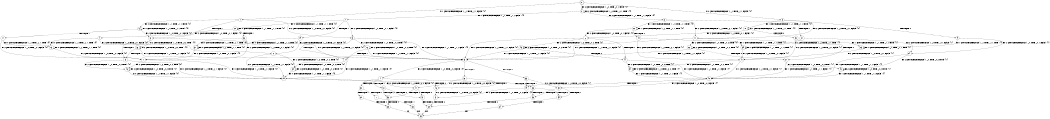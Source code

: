 digraph BCG {
size = "7, 10.5";
center = TRUE;
node [shape = circle];
0 [peripheries = 2];
0 -> 1 [label = "EX !1 !ATOMIC_EXCH_BRANCH (1, +1, TRUE, +1, 1, FALSE) !{0}"];
0 -> 2 [label = "EX !2 !ATOMIC_EXCH_BRANCH (1, +0, TRUE, +0, 1, TRUE) !{0}"];
0 -> 3 [label = "EX !0 !ATOMIC_EXCH_BRANCH (1, +1, TRUE, +1, 1, FALSE) !{0}"];
1 -> 4 [label = "TERMINATE !1"];
1 -> 5 [label = "EX !2 !ATOMIC_EXCH_BRANCH (1, +0, TRUE, +0, 1, FALSE) !{0}"];
1 -> 6 [label = "EX !0 !ATOMIC_EXCH_BRANCH (1, +1, TRUE, +1, 1, TRUE) !{0}"];
2 -> 7 [label = "EX !1 !ATOMIC_EXCH_BRANCH (1, +1, TRUE, +1, 1, FALSE) !{0}"];
2 -> 8 [label = "EX !0 !ATOMIC_EXCH_BRANCH (1, +1, TRUE, +1, 1, FALSE) !{0}"];
2 -> 2 [label = "EX !2 !ATOMIC_EXCH_BRANCH (1, +0, TRUE, +0, 1, TRUE) !{0}"];
3 -> 9 [label = "TERMINATE !0"];
3 -> 10 [label = "EX !1 !ATOMIC_EXCH_BRANCH (1, +1, TRUE, +1, 1, TRUE) !{0}"];
3 -> 11 [label = "EX !2 !ATOMIC_EXCH_BRANCH (1, +0, TRUE, +0, 1, FALSE) !{0}"];
4 -> 12 [label = "EX !2 !ATOMIC_EXCH_BRANCH (1, +0, TRUE, +0, 1, FALSE) !{0}"];
4 -> 13 [label = "EX !0 !ATOMIC_EXCH_BRANCH (1, +1, TRUE, +1, 1, TRUE) !{0}"];
5 -> 14 [label = "TERMINATE !1"];
5 -> 15 [label = "EX !0 !ATOMIC_EXCH_BRANCH (1, +1, TRUE, +1, 1, FALSE) !{0}"];
5 -> 16 [label = "EX !2 !ATOMIC_EXCH_BRANCH (1, +0, TRUE, +0, 2, TRUE) !{0}"];
6 -> 17 [label = "TERMINATE !1"];
6 -> 18 [label = "EX !2 !ATOMIC_EXCH_BRANCH (1, +0, TRUE, +0, 1, FALSE) !{0}"];
6 -> 6 [label = "EX !0 !ATOMIC_EXCH_BRANCH (1, +1, TRUE, +1, 1, TRUE) !{0}"];
7 -> 19 [label = "TERMINATE !1"];
7 -> 20 [label = "EX !0 !ATOMIC_EXCH_BRANCH (1, +1, TRUE, +1, 1, TRUE) !{0}"];
7 -> 5 [label = "EX !2 !ATOMIC_EXCH_BRANCH (1, +0, TRUE, +0, 1, FALSE) !{0}"];
8 -> 21 [label = "TERMINATE !0"];
8 -> 22 [label = "EX !1 !ATOMIC_EXCH_BRANCH (1, +1, TRUE, +1, 1, TRUE) !{0}"];
8 -> 11 [label = "EX !2 !ATOMIC_EXCH_BRANCH (1, +0, TRUE, +0, 1, FALSE) !{0}"];
9 -> 23 [label = "EX !1 !ATOMIC_EXCH_BRANCH (1, +1, TRUE, +1, 1, TRUE) !{1}"];
9 -> 24 [label = "EX !2 !ATOMIC_EXCH_BRANCH (1, +0, TRUE, +0, 1, FALSE) !{1}"];
10 -> 25 [label = "TERMINATE !0"];
10 -> 26 [label = "EX !2 !ATOMIC_EXCH_BRANCH (1, +0, TRUE, +0, 1, FALSE) !{0}"];
10 -> 10 [label = "EX !1 !ATOMIC_EXCH_BRANCH (1, +1, TRUE, +1, 1, TRUE) !{0}"];
11 -> 27 [label = "TERMINATE !0"];
11 -> 15 [label = "EX !1 !ATOMIC_EXCH_BRANCH (1, +1, TRUE, +1, 1, FALSE) !{0}"];
11 -> 28 [label = "EX !2 !ATOMIC_EXCH_BRANCH (1, +0, TRUE, +0, 2, TRUE) !{0}"];
12 -> 29 [label = "EX !0 !ATOMIC_EXCH_BRANCH (1, +1, TRUE, +1, 1, FALSE) !{0}"];
12 -> 30 [label = "EX !2 !ATOMIC_EXCH_BRANCH (1, +0, TRUE, +0, 2, TRUE) !{0}"];
13 -> 31 [label = "EX !2 !ATOMIC_EXCH_BRANCH (1, +0, TRUE, +0, 1, FALSE) !{0}"];
13 -> 13 [label = "EX !0 !ATOMIC_EXCH_BRANCH (1, +1, TRUE, +1, 1, TRUE) !{0}"];
14 -> 29 [label = "EX !0 !ATOMIC_EXCH_BRANCH (1, +1, TRUE, +1, 1, FALSE) !{0}"];
14 -> 30 [label = "EX !2 !ATOMIC_EXCH_BRANCH (1, +0, TRUE, +0, 2, TRUE) !{0}"];
15 -> 32 [label = "TERMINATE !1"];
15 -> 33 [label = "TERMINATE !0"];
15 -> 34 [label = "EX !2 !ATOMIC_EXCH_BRANCH (1, +0, TRUE, +0, 2, FALSE) !{0}"];
16 -> 14 [label = "TERMINATE !1"];
16 -> 15 [label = "EX !0 !ATOMIC_EXCH_BRANCH (1, +1, TRUE, +1, 1, FALSE) !{0}"];
16 -> 16 [label = "EX !2 !ATOMIC_EXCH_BRANCH (1, +0, TRUE, +0, 2, TRUE) !{0}"];
17 -> 31 [label = "EX !2 !ATOMIC_EXCH_BRANCH (1, +0, TRUE, +0, 1, FALSE) !{0}"];
17 -> 13 [label = "EX !0 !ATOMIC_EXCH_BRANCH (1, +1, TRUE, +1, 1, TRUE) !{0}"];
18 -> 35 [label = "TERMINATE !1"];
18 -> 36 [label = "EX !2 !ATOMIC_EXCH_BRANCH (1, +0, TRUE, +0, 2, TRUE) !{0}"];
18 -> 15 [label = "EX !0 !ATOMIC_EXCH_BRANCH (1, +1, TRUE, +1, 1, FALSE) !{0}"];
19 -> 37 [label = "EX !0 !ATOMIC_EXCH_BRANCH (1, +1, TRUE, +1, 1, TRUE) !{0}"];
19 -> 12 [label = "EX !2 !ATOMIC_EXCH_BRANCH (1, +0, TRUE, +0, 1, FALSE) !{0}"];
20 -> 38 [label = "TERMINATE !1"];
20 -> 18 [label = "EX !2 !ATOMIC_EXCH_BRANCH (1, +0, TRUE, +0, 1, FALSE) !{0}"];
20 -> 20 [label = "EX !0 !ATOMIC_EXCH_BRANCH (1, +1, TRUE, +1, 1, TRUE) !{0}"];
21 -> 39 [label = "EX !1 !ATOMIC_EXCH_BRANCH (1, +1, TRUE, +1, 1, TRUE) !{1}"];
21 -> 24 [label = "EX !2 !ATOMIC_EXCH_BRANCH (1, +0, TRUE, +0, 1, FALSE) !{1}"];
22 -> 40 [label = "TERMINATE !0"];
22 -> 26 [label = "EX !2 !ATOMIC_EXCH_BRANCH (1, +0, TRUE, +0, 1, FALSE) !{0}"];
22 -> 22 [label = "EX !1 !ATOMIC_EXCH_BRANCH (1, +1, TRUE, +1, 1, TRUE) !{0}"];
23 -> 41 [label = "EX !2 !ATOMIC_EXCH_BRANCH (1, +0, TRUE, +0, 1, FALSE) !{1}"];
23 -> 23 [label = "EX !1 !ATOMIC_EXCH_BRANCH (1, +1, TRUE, +1, 1, TRUE) !{1}"];
24 -> 42 [label = "EX !1 !ATOMIC_EXCH_BRANCH (1, +1, TRUE, +1, 1, FALSE) !{1}"];
24 -> 43 [label = "EX !2 !ATOMIC_EXCH_BRANCH (1, +0, TRUE, +0, 2, TRUE) !{1}"];
25 -> 41 [label = "EX !2 !ATOMIC_EXCH_BRANCH (1, +0, TRUE, +0, 1, FALSE) !{1}"];
25 -> 23 [label = "EX !1 !ATOMIC_EXCH_BRANCH (1, +1, TRUE, +1, 1, TRUE) !{1}"];
26 -> 44 [label = "TERMINATE !0"];
26 -> 45 [label = "EX !2 !ATOMIC_EXCH_BRANCH (1, +0, TRUE, +0, 2, TRUE) !{0}"];
26 -> 15 [label = "EX !1 !ATOMIC_EXCH_BRANCH (1, +1, TRUE, +1, 1, FALSE) !{0}"];
27 -> 42 [label = "EX !1 !ATOMIC_EXCH_BRANCH (1, +1, TRUE, +1, 1, FALSE) !{1}"];
27 -> 43 [label = "EX !2 !ATOMIC_EXCH_BRANCH (1, +0, TRUE, +0, 2, TRUE) !{1}"];
28 -> 27 [label = "TERMINATE !0"];
28 -> 15 [label = "EX !1 !ATOMIC_EXCH_BRANCH (1, +1, TRUE, +1, 1, FALSE) !{0}"];
28 -> 28 [label = "EX !2 !ATOMIC_EXCH_BRANCH (1, +0, TRUE, +0, 2, TRUE) !{0}"];
29 -> 46 [label = "TERMINATE !0"];
29 -> 47 [label = "EX !2 !ATOMIC_EXCH_BRANCH (1, +0, TRUE, +0, 2, FALSE) !{0}"];
30 -> 29 [label = "EX !0 !ATOMIC_EXCH_BRANCH (1, +1, TRUE, +1, 1, FALSE) !{0}"];
30 -> 30 [label = "EX !2 !ATOMIC_EXCH_BRANCH (1, +0, TRUE, +0, 2, TRUE) !{0}"];
31 -> 48 [label = "EX !2 !ATOMIC_EXCH_BRANCH (1, +0, TRUE, +0, 2, TRUE) !{0}"];
31 -> 29 [label = "EX !0 !ATOMIC_EXCH_BRANCH (1, +1, TRUE, +1, 1, FALSE) !{0}"];
32 -> 46 [label = "TERMINATE !0"];
32 -> 47 [label = "EX !2 !ATOMIC_EXCH_BRANCH (1, +0, TRUE, +0, 2, FALSE) !{0}"];
33 -> 49 [label = "TERMINATE !1"];
33 -> 50 [label = "EX !2 !ATOMIC_EXCH_BRANCH (1, +0, TRUE, +0, 2, FALSE) !{1}"];
34 -> 51 [label = "TERMINATE !1"];
34 -> 52 [label = "TERMINATE !2"];
34 -> 53 [label = "TERMINATE !0"];
35 -> 48 [label = "EX !2 !ATOMIC_EXCH_BRANCH (1, +0, TRUE, +0, 2, TRUE) !{0}"];
35 -> 29 [label = "EX !0 !ATOMIC_EXCH_BRANCH (1, +1, TRUE, +1, 1, FALSE) !{0}"];
36 -> 35 [label = "TERMINATE !1"];
36 -> 36 [label = "EX !2 !ATOMIC_EXCH_BRANCH (1, +0, TRUE, +0, 2, TRUE) !{0}"];
36 -> 15 [label = "EX !0 !ATOMIC_EXCH_BRANCH (1, +1, TRUE, +1, 1, FALSE) !{0}"];
37 -> 31 [label = "EX !2 !ATOMIC_EXCH_BRANCH (1, +0, TRUE, +0, 1, FALSE) !{0}"];
37 -> 37 [label = "EX !0 !ATOMIC_EXCH_BRANCH (1, +1, TRUE, +1, 1, TRUE) !{0}"];
38 -> 31 [label = "EX !2 !ATOMIC_EXCH_BRANCH (1, +0, TRUE, +0, 1, FALSE) !{0}"];
38 -> 37 [label = "EX !0 !ATOMIC_EXCH_BRANCH (1, +1, TRUE, +1, 1, TRUE) !{0}"];
39 -> 41 [label = "EX !2 !ATOMIC_EXCH_BRANCH (1, +0, TRUE, +0, 1, FALSE) !{1}"];
39 -> 39 [label = "EX !1 !ATOMIC_EXCH_BRANCH (1, +1, TRUE, +1, 1, TRUE) !{1}"];
40 -> 41 [label = "EX !2 !ATOMIC_EXCH_BRANCH (1, +0, TRUE, +0, 1, FALSE) !{1}"];
40 -> 39 [label = "EX !1 !ATOMIC_EXCH_BRANCH (1, +1, TRUE, +1, 1, TRUE) !{1}"];
41 -> 54 [label = "EX !2 !ATOMIC_EXCH_BRANCH (1, +0, TRUE, +0, 2, TRUE) !{1}"];
41 -> 42 [label = "EX !1 !ATOMIC_EXCH_BRANCH (1, +1, TRUE, +1, 1, FALSE) !{1}"];
42 -> 49 [label = "TERMINATE !1"];
42 -> 50 [label = "EX !2 !ATOMIC_EXCH_BRANCH (1, +0, TRUE, +0, 2, FALSE) !{1}"];
43 -> 42 [label = "EX !1 !ATOMIC_EXCH_BRANCH (1, +1, TRUE, +1, 1, FALSE) !{1}"];
43 -> 43 [label = "EX !2 !ATOMIC_EXCH_BRANCH (1, +0, TRUE, +0, 2, TRUE) !{1}"];
44 -> 54 [label = "EX !2 !ATOMIC_EXCH_BRANCH (1, +0, TRUE, +0, 2, TRUE) !{1}"];
44 -> 42 [label = "EX !1 !ATOMIC_EXCH_BRANCH (1, +1, TRUE, +1, 1, FALSE) !{1}"];
45 -> 44 [label = "TERMINATE !0"];
45 -> 45 [label = "EX !2 !ATOMIC_EXCH_BRANCH (1, +0, TRUE, +0, 2, TRUE) !{0}"];
45 -> 15 [label = "EX !1 !ATOMIC_EXCH_BRANCH (1, +1, TRUE, +1, 1, FALSE) !{0}"];
46 -> 55 [label = "EX !2 !ATOMIC_EXCH_BRANCH (1, +0, TRUE, +0, 2, FALSE) !{2}"];
47 -> 56 [label = "TERMINATE !2"];
47 -> 57 [label = "TERMINATE !0"];
48 -> 48 [label = "EX !2 !ATOMIC_EXCH_BRANCH (1, +0, TRUE, +0, 2, TRUE) !{0}"];
48 -> 29 [label = "EX !0 !ATOMIC_EXCH_BRANCH (1, +1, TRUE, +1, 1, FALSE) !{0}"];
49 -> 55 [label = "EX !2 !ATOMIC_EXCH_BRANCH (1, +0, TRUE, +0, 2, FALSE) !{2}"];
50 -> 58 [label = "TERMINATE !1"];
50 -> 59 [label = "TERMINATE !2"];
51 -> 56 [label = "TERMINATE !2"];
51 -> 57 [label = "TERMINATE !0"];
52 -> 60 [label = "TERMINATE !1"];
52 -> 61 [label = "TERMINATE !0"];
53 -> 58 [label = "TERMINATE !1"];
53 -> 59 [label = "TERMINATE !2"];
54 -> 54 [label = "EX !2 !ATOMIC_EXCH_BRANCH (1, +0, TRUE, +0, 2, TRUE) !{1}"];
54 -> 42 [label = "EX !1 !ATOMIC_EXCH_BRANCH (1, +1, TRUE, +1, 1, FALSE) !{1}"];
55 -> 62 [label = "TERMINATE !2"];
56 -> 63 [label = "TERMINATE !0"];
57 -> 62 [label = "TERMINATE !2"];
58 -> 62 [label = "TERMINATE !2"];
59 -> 64 [label = "TERMINATE !1"];
60 -> 63 [label = "TERMINATE !0"];
61 -> 65 [label = "TERMINATE !1"];
62 -> 66 [label = "exit"];
63 -> 66 [label = "exit"];
64 -> 66 [label = "exit"];
65 -> 66 [label = "exit"];
}

